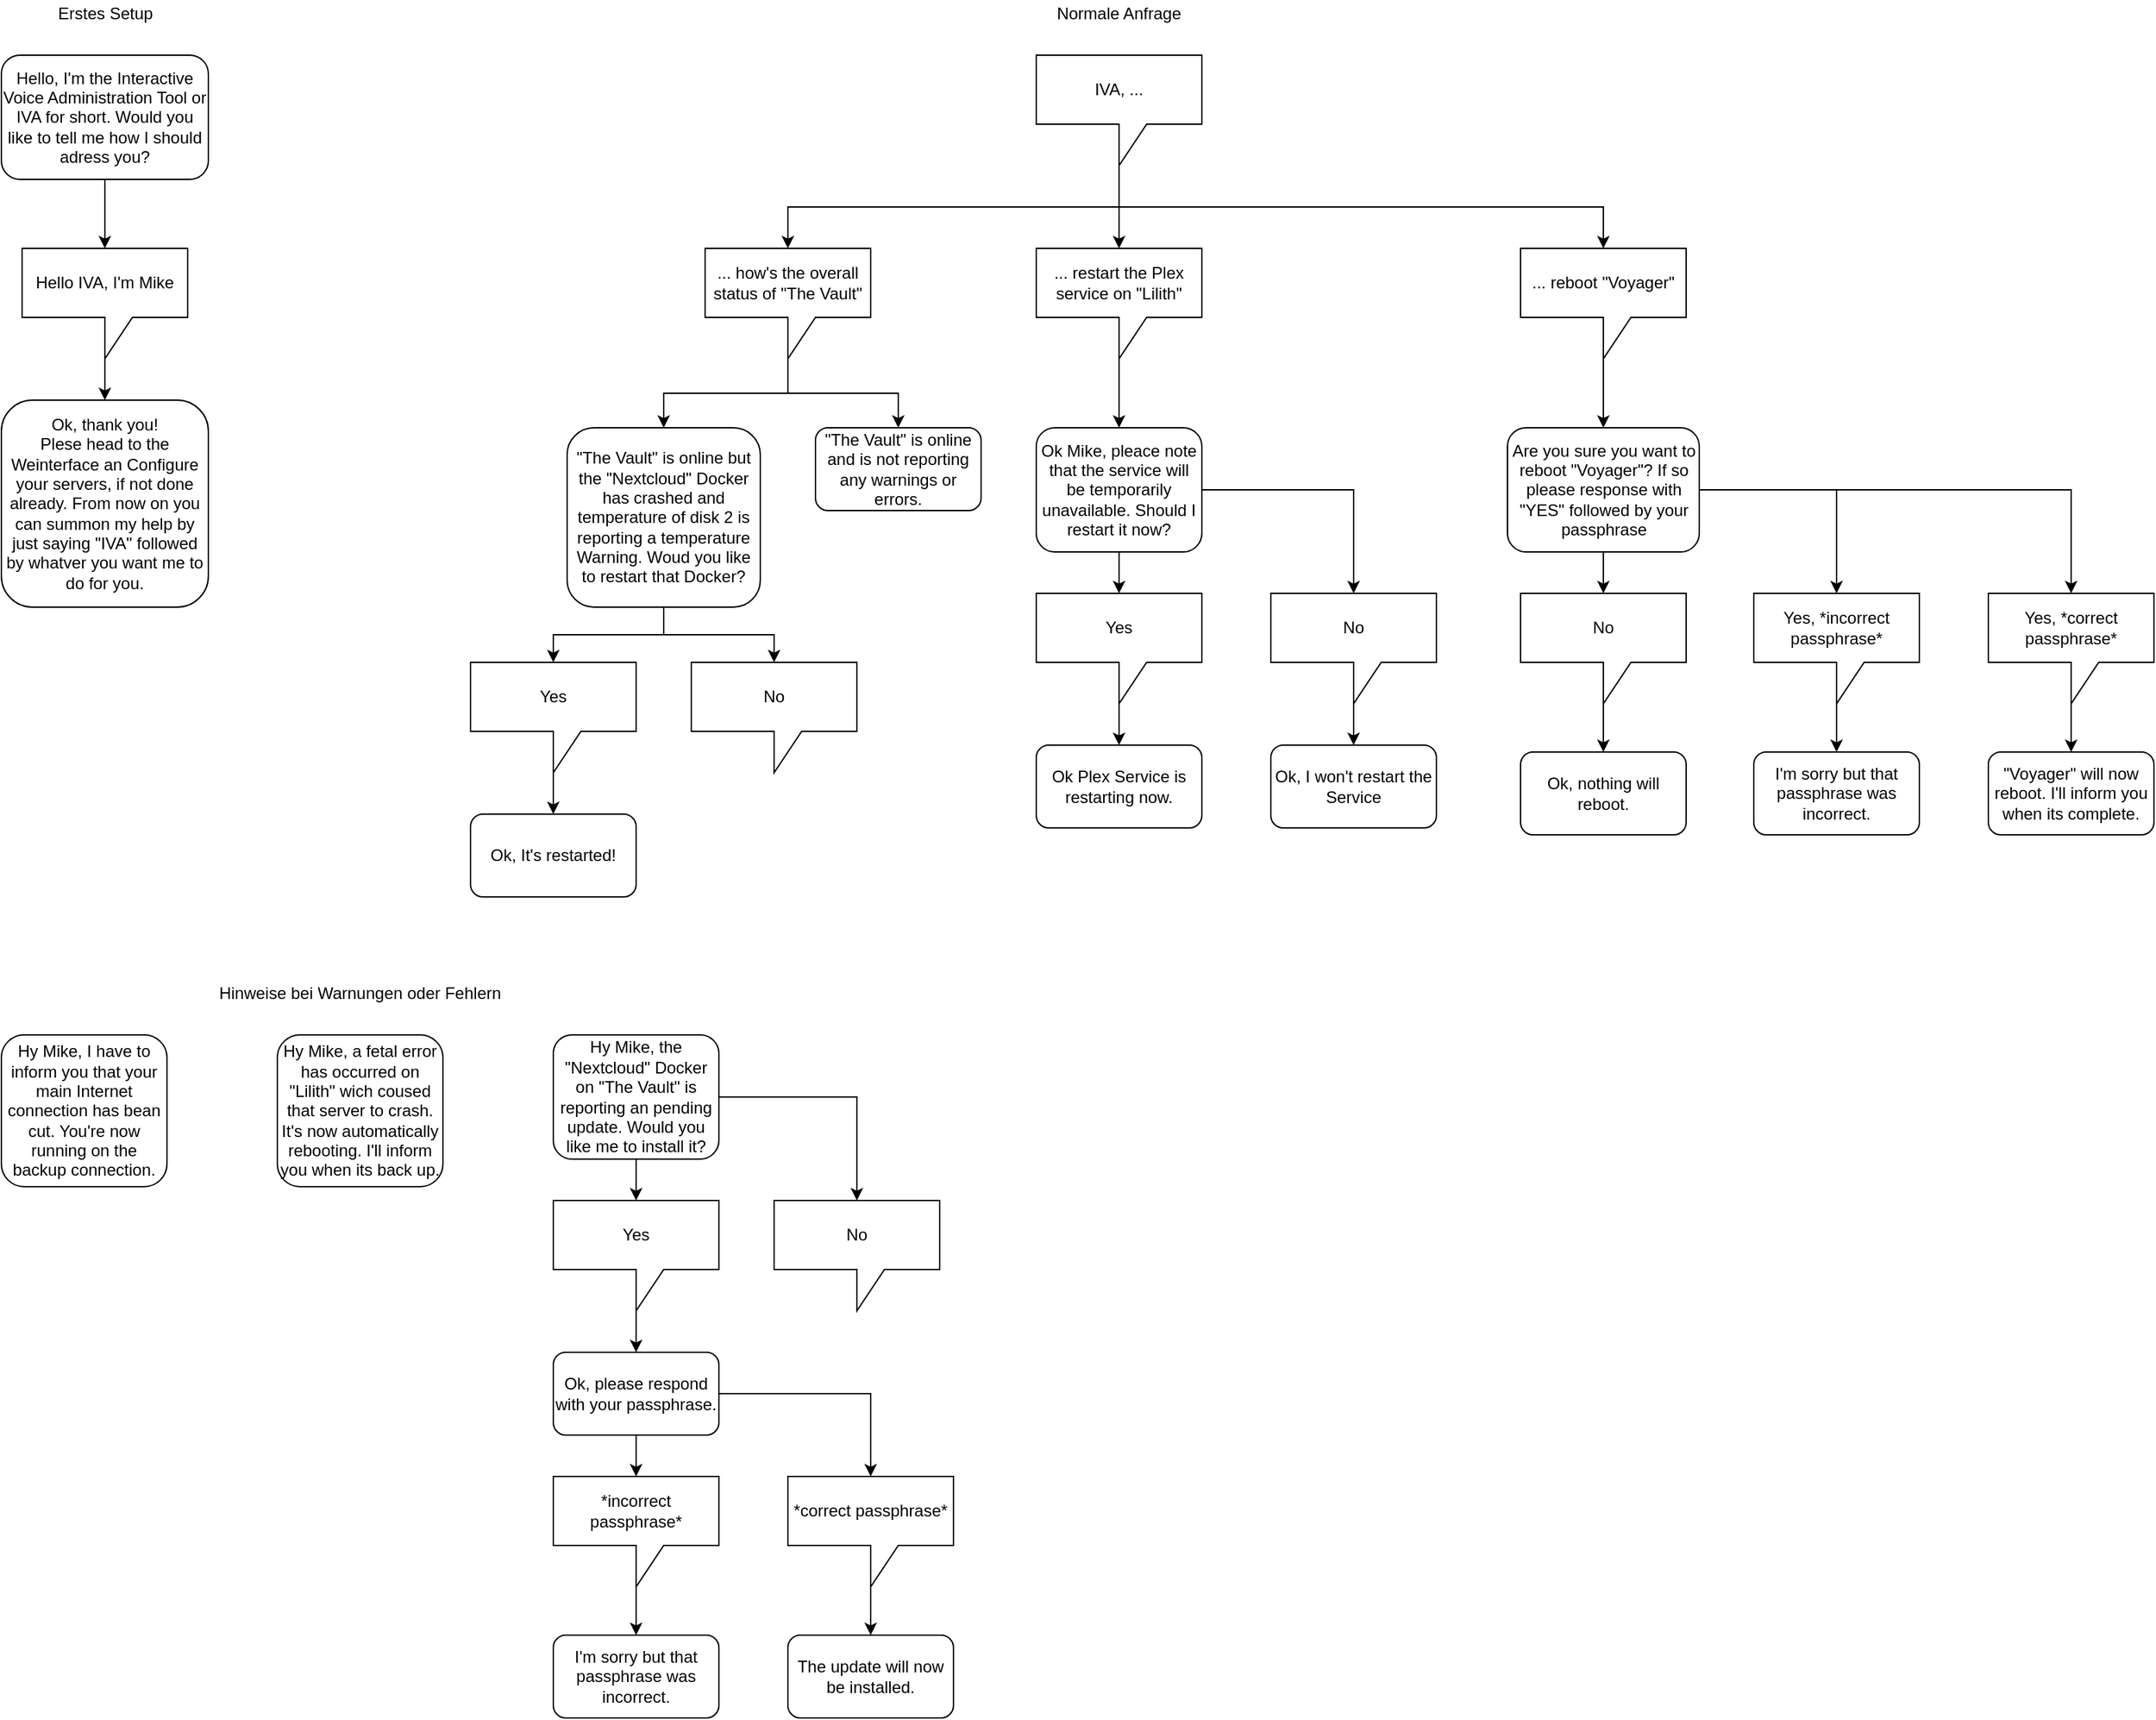 <mxfile version="13.1.11" type="device"><diagram id="C5RBs43oDa-KdzZeNtuy" name="Page-1"><mxGraphModel dx="2642" dy="1633" grid="1" gridSize="10" guides="1" tooltips="1" connect="1" arrows="1" fold="1" page="1" pageScale="1" pageWidth="827" pageHeight="1169" math="0" shadow="0"><root><mxCell id="WIyWlLk6GJQsqaUBKTNV-0"/><mxCell id="WIyWlLk6GJQsqaUBKTNV-1" parent="WIyWlLk6GJQsqaUBKTNV-0"/><mxCell id="WIyWlLk6GJQsqaUBKTNV-3" value="Hello, I'm the Interactive Voice Administration Tool or IVA for short. Would you like to tell me how I should adress you?" style="rounded=1;whiteSpace=wrap;html=1;fontSize=12;glass=0;strokeWidth=1;shadow=0;" parent="WIyWlLk6GJQsqaUBKTNV-1" vertex="1"><mxGeometry x="20" y="50" width="150" height="90" as="geometry"/></mxCell><mxCell id="RBu93jpPaYGIF6-1YUEM-1" value="&lt;div&gt;Erstes Setup&lt;/div&gt;" style="text;html=1;align=center;verticalAlign=middle;resizable=0;points=[];autosize=1;" vertex="1" parent="WIyWlLk6GJQsqaUBKTNV-1"><mxGeometry x="55" y="10" width="80" height="20" as="geometry"/></mxCell><mxCell id="RBu93jpPaYGIF6-1YUEM-2" value="Hello IVA, I'm Mike" style="shape=callout;whiteSpace=wrap;html=1;perimeter=calloutPerimeter;" vertex="1" parent="WIyWlLk6GJQsqaUBKTNV-1"><mxGeometry x="35" y="190" width="120" height="80" as="geometry"/></mxCell><mxCell id="RBu93jpPaYGIF6-1YUEM-3" value="" style="endArrow=classic;html=1;entryX=0.5;entryY=0;entryDx=0;entryDy=0;entryPerimeter=0;exitX=0.5;exitY=1;exitDx=0;exitDy=0;" edge="1" parent="WIyWlLk6GJQsqaUBKTNV-1" source="WIyWlLk6GJQsqaUBKTNV-3" target="RBu93jpPaYGIF6-1YUEM-2"><mxGeometry width="50" height="50" relative="1" as="geometry"><mxPoint x="60" y="190" as="sourcePoint"/><mxPoint x="110" y="140" as="targetPoint"/></mxGeometry></mxCell><mxCell id="RBu93jpPaYGIF6-1YUEM-4" value="&lt;div&gt;Ok, thank you!&lt;/div&gt;&lt;div&gt;Plese head to the Weinterface an Configure your servers, if not done already. From now on you can summon my help by just saying &quot;IVA&quot; followed by whatver you want me to do for you.&lt;br&gt;&lt;/div&gt;" style="rounded=1;whiteSpace=wrap;html=1;" vertex="1" parent="WIyWlLk6GJQsqaUBKTNV-1"><mxGeometry x="20" y="300" width="150" height="150" as="geometry"/></mxCell><mxCell id="RBu93jpPaYGIF6-1YUEM-5" value="Normale Anfrage" style="text;html=1;strokeColor=none;fillColor=none;align=center;verticalAlign=middle;whiteSpace=wrap;rounded=0;" vertex="1" parent="WIyWlLk6GJQsqaUBKTNV-1"><mxGeometry x="780" y="10" width="100" height="20" as="geometry"/></mxCell><mxCell id="RBu93jpPaYGIF6-1YUEM-6" value="" style="endArrow=classic;html=1;entryX=0.5;entryY=0;entryDx=0;entryDy=0;exitX=0;exitY=0;exitDx=60;exitDy=80;exitPerimeter=0;" edge="1" parent="WIyWlLk6GJQsqaUBKTNV-1" source="RBu93jpPaYGIF6-1YUEM-2" target="RBu93jpPaYGIF6-1YUEM-4"><mxGeometry width="50" height="50" relative="1" as="geometry"><mxPoint x="170" y="340" as="sourcePoint"/><mxPoint x="220" y="290" as="targetPoint"/></mxGeometry></mxCell><mxCell id="RBu93jpPaYGIF6-1YUEM-58" style="edgeStyle=orthogonalEdgeStyle;rounded=0;orthogonalLoop=1;jettySize=auto;html=1;exitX=0;exitY=0;exitDx=60;exitDy=80;exitPerimeter=0;" edge="1" parent="WIyWlLk6GJQsqaUBKTNV-1" source="RBu93jpPaYGIF6-1YUEM-7" target="RBu93jpPaYGIF6-1YUEM-8"><mxGeometry relative="1" as="geometry"/></mxCell><mxCell id="RBu93jpPaYGIF6-1YUEM-59" style="edgeStyle=orthogonalEdgeStyle;rounded=0;orthogonalLoop=1;jettySize=auto;html=1;exitX=0;exitY=0;exitDx=60;exitDy=80;exitPerimeter=0;" edge="1" parent="WIyWlLk6GJQsqaUBKTNV-1" source="RBu93jpPaYGIF6-1YUEM-7" target="RBu93jpPaYGIF6-1YUEM-9"><mxGeometry relative="1" as="geometry"/></mxCell><mxCell id="RBu93jpPaYGIF6-1YUEM-60" style="edgeStyle=orthogonalEdgeStyle;rounded=0;orthogonalLoop=1;jettySize=auto;html=1;exitX=0;exitY=0;exitDx=60;exitDy=80;exitPerimeter=0;entryX=0.5;entryY=0;entryDx=0;entryDy=0;entryPerimeter=0;" edge="1" parent="WIyWlLk6GJQsqaUBKTNV-1" source="RBu93jpPaYGIF6-1YUEM-7" target="RBu93jpPaYGIF6-1YUEM-10"><mxGeometry relative="1" as="geometry"><Array as="points"><mxPoint x="830" y="160"/><mxPoint x="590" y="160"/></Array></mxGeometry></mxCell><mxCell id="RBu93jpPaYGIF6-1YUEM-7" value="IVA, ..." style="shape=callout;whiteSpace=wrap;html=1;perimeter=calloutPerimeter;position2=0.5;" vertex="1" parent="WIyWlLk6GJQsqaUBKTNV-1"><mxGeometry x="770" y="50" width="120" height="80" as="geometry"/></mxCell><mxCell id="RBu93jpPaYGIF6-1YUEM-64" style="edgeStyle=orthogonalEdgeStyle;rounded=0;orthogonalLoop=1;jettySize=auto;html=1;exitX=0;exitY=0;exitDx=60;exitDy=80;exitPerimeter=0;" edge="1" parent="WIyWlLk6GJQsqaUBKTNV-1" source="RBu93jpPaYGIF6-1YUEM-8" target="RBu93jpPaYGIF6-1YUEM-47"><mxGeometry relative="1" as="geometry"/></mxCell><mxCell id="RBu93jpPaYGIF6-1YUEM-8" value="... restart the Plex service on &quot;Lilith&quot;" style="shape=callout;whiteSpace=wrap;html=1;perimeter=calloutPerimeter;" vertex="1" parent="WIyWlLk6GJQsqaUBKTNV-1"><mxGeometry x="770" y="190" width="120" height="80" as="geometry"/></mxCell><mxCell id="RBu93jpPaYGIF6-1YUEM-74" style="edgeStyle=orthogonalEdgeStyle;rounded=0;orthogonalLoop=1;jettySize=auto;html=1;exitX=0;exitY=0;exitDx=60;exitDy=80;exitPerimeter=0;" edge="1" parent="WIyWlLk6GJQsqaUBKTNV-1" source="RBu93jpPaYGIF6-1YUEM-9" target="RBu93jpPaYGIF6-1YUEM-48"><mxGeometry relative="1" as="geometry"/></mxCell><mxCell id="RBu93jpPaYGIF6-1YUEM-9" value="... reboot &quot;Voyager&quot;" style="shape=callout;whiteSpace=wrap;html=1;perimeter=calloutPerimeter;" vertex="1" parent="WIyWlLk6GJQsqaUBKTNV-1"><mxGeometry x="1121" y="190" width="120" height="80" as="geometry"/></mxCell><mxCell id="RBu93jpPaYGIF6-1YUEM-61" style="edgeStyle=orthogonalEdgeStyle;rounded=0;orthogonalLoop=1;jettySize=auto;html=1;exitX=0;exitY=0;exitDx=60;exitDy=80;exitPerimeter=0;entryX=0.5;entryY=0;entryDx=0;entryDy=0;" edge="1" parent="WIyWlLk6GJQsqaUBKTNV-1" source="RBu93jpPaYGIF6-1YUEM-10" target="RBu93jpPaYGIF6-1YUEM-49"><mxGeometry relative="1" as="geometry"/></mxCell><mxCell id="RBu93jpPaYGIF6-1YUEM-62" style="edgeStyle=orthogonalEdgeStyle;rounded=0;orthogonalLoop=1;jettySize=auto;html=1;exitX=0;exitY=0;exitDx=60;exitDy=80;exitPerimeter=0;" edge="1" parent="WIyWlLk6GJQsqaUBKTNV-1" source="RBu93jpPaYGIF6-1YUEM-10" target="RBu93jpPaYGIF6-1YUEM-54"><mxGeometry relative="1" as="geometry"/></mxCell><mxCell id="RBu93jpPaYGIF6-1YUEM-10" value="... how's the overall status of &quot;The Vault&quot;" style="shape=callout;whiteSpace=wrap;html=1;perimeter=calloutPerimeter;" vertex="1" parent="WIyWlLk6GJQsqaUBKTNV-1"><mxGeometry x="530" y="190" width="120" height="80" as="geometry"/></mxCell><mxCell id="RBu93jpPaYGIF6-1YUEM-67" style="edgeStyle=orthogonalEdgeStyle;rounded=0;orthogonalLoop=1;jettySize=auto;html=1;exitX=0.5;exitY=1;exitDx=0;exitDy=0;entryX=0.5;entryY=0;entryDx=0;entryDy=0;entryPerimeter=0;" edge="1" parent="WIyWlLk6GJQsqaUBKTNV-1" source="RBu93jpPaYGIF6-1YUEM-47" target="RBu93jpPaYGIF6-1YUEM-65"><mxGeometry relative="1" as="geometry"/></mxCell><mxCell id="RBu93jpPaYGIF6-1YUEM-69" style="edgeStyle=orthogonalEdgeStyle;rounded=0;orthogonalLoop=1;jettySize=auto;html=1;exitX=1;exitY=0.5;exitDx=0;exitDy=0;" edge="1" parent="WIyWlLk6GJQsqaUBKTNV-1" source="RBu93jpPaYGIF6-1YUEM-47" target="RBu93jpPaYGIF6-1YUEM-66"><mxGeometry relative="1" as="geometry"/></mxCell><mxCell id="RBu93jpPaYGIF6-1YUEM-47" value="Ok Mike, pleace note that the service will be temporarily unavailable. Should I restart it now?" style="rounded=1;whiteSpace=wrap;html=1;" vertex="1" parent="WIyWlLk6GJQsqaUBKTNV-1"><mxGeometry x="770" y="320" width="120" height="90" as="geometry"/></mxCell><mxCell id="RBu93jpPaYGIF6-1YUEM-84" style="edgeStyle=orthogonalEdgeStyle;rounded=0;orthogonalLoop=1;jettySize=auto;html=1;exitX=0.5;exitY=1;exitDx=0;exitDy=0;" edge="1" parent="WIyWlLk6GJQsqaUBKTNV-1" source="RBu93jpPaYGIF6-1YUEM-48" target="RBu93jpPaYGIF6-1YUEM-82"><mxGeometry relative="1" as="geometry"/></mxCell><mxCell id="RBu93jpPaYGIF6-1YUEM-85" style="edgeStyle=orthogonalEdgeStyle;rounded=0;orthogonalLoop=1;jettySize=auto;html=1;exitX=1;exitY=0.5;exitDx=0;exitDy=0;" edge="1" parent="WIyWlLk6GJQsqaUBKTNV-1" source="RBu93jpPaYGIF6-1YUEM-48" target="RBu93jpPaYGIF6-1YUEM-83"><mxGeometry relative="1" as="geometry"/></mxCell><mxCell id="RBu93jpPaYGIF6-1YUEM-88" style="edgeStyle=orthogonalEdgeStyle;rounded=0;orthogonalLoop=1;jettySize=auto;html=1;exitX=1;exitY=0.5;exitDx=0;exitDy=0;" edge="1" parent="WIyWlLk6GJQsqaUBKTNV-1" source="RBu93jpPaYGIF6-1YUEM-48" target="RBu93jpPaYGIF6-1YUEM-86"><mxGeometry relative="1" as="geometry"/></mxCell><mxCell id="RBu93jpPaYGIF6-1YUEM-48" value="Are you sure you want to reboot &quot;Voyager&quot;? If so please response with &quot;YES&quot; followed by your passphrase" style="rounded=1;whiteSpace=wrap;html=1;" vertex="1" parent="WIyWlLk6GJQsqaUBKTNV-1"><mxGeometry x="1111.5" y="320" width="139" height="90" as="geometry"/></mxCell><mxCell id="RBu93jpPaYGIF6-1YUEM-49" value="&quot;The Vault&quot; is online and is not reporting any warnings or errors." style="rounded=1;whiteSpace=wrap;html=1;" vertex="1" parent="WIyWlLk6GJQsqaUBKTNV-1"><mxGeometry x="610" y="320" width="120" height="60" as="geometry"/></mxCell><mxCell id="RBu93jpPaYGIF6-1YUEM-78" style="edgeStyle=orthogonalEdgeStyle;rounded=0;orthogonalLoop=1;jettySize=auto;html=1;exitX=0.5;exitY=1;exitDx=0;exitDy=0;entryX=0.5;entryY=0;entryDx=0;entryDy=0;entryPerimeter=0;" edge="1" parent="WIyWlLk6GJQsqaUBKTNV-1" source="RBu93jpPaYGIF6-1YUEM-54" target="RBu93jpPaYGIF6-1YUEM-77"><mxGeometry relative="1" as="geometry"/></mxCell><mxCell id="RBu93jpPaYGIF6-1YUEM-79" style="edgeStyle=orthogonalEdgeStyle;rounded=0;orthogonalLoop=1;jettySize=auto;html=1;exitX=0.5;exitY=1;exitDx=0;exitDy=0;" edge="1" parent="WIyWlLk6GJQsqaUBKTNV-1" source="RBu93jpPaYGIF6-1YUEM-54" target="RBu93jpPaYGIF6-1YUEM-76"><mxGeometry relative="1" as="geometry"/></mxCell><mxCell id="RBu93jpPaYGIF6-1YUEM-54" value="&quot;The Vault&quot; is online but the &quot;Nextcloud&quot; Docker has crashed and temperature of disk 2 is reporting a temperature Warning. Woud you like to restart that Docker?" style="rounded=1;whiteSpace=wrap;html=1;" vertex="1" parent="WIyWlLk6GJQsqaUBKTNV-1"><mxGeometry x="430" y="320" width="140" height="130" as="geometry"/></mxCell><mxCell id="RBu93jpPaYGIF6-1YUEM-72" style="edgeStyle=orthogonalEdgeStyle;rounded=0;orthogonalLoop=1;jettySize=auto;html=1;exitX=0;exitY=0;exitDx=60;exitDy=80;exitPerimeter=0;" edge="1" parent="WIyWlLk6GJQsqaUBKTNV-1" source="RBu93jpPaYGIF6-1YUEM-65" target="RBu93jpPaYGIF6-1YUEM-71"><mxGeometry relative="1" as="geometry"/></mxCell><mxCell id="RBu93jpPaYGIF6-1YUEM-65" value="Yes" style="shape=callout;whiteSpace=wrap;html=1;perimeter=calloutPerimeter;" vertex="1" parent="WIyWlLk6GJQsqaUBKTNV-1"><mxGeometry x="770" y="440" width="120" height="80" as="geometry"/></mxCell><mxCell id="RBu93jpPaYGIF6-1YUEM-73" style="edgeStyle=orthogonalEdgeStyle;rounded=0;orthogonalLoop=1;jettySize=auto;html=1;exitX=0;exitY=0;exitDx=60;exitDy=80;exitPerimeter=0;" edge="1" parent="WIyWlLk6GJQsqaUBKTNV-1" source="RBu93jpPaYGIF6-1YUEM-66" target="RBu93jpPaYGIF6-1YUEM-70"><mxGeometry relative="1" as="geometry"/></mxCell><mxCell id="RBu93jpPaYGIF6-1YUEM-66" value="No" style="shape=callout;whiteSpace=wrap;html=1;perimeter=calloutPerimeter;" vertex="1" parent="WIyWlLk6GJQsqaUBKTNV-1"><mxGeometry x="940" y="440" width="120" height="80" as="geometry"/></mxCell><mxCell id="RBu93jpPaYGIF6-1YUEM-70" value="Ok, I won't restart the Service" style="rounded=1;whiteSpace=wrap;html=1;" vertex="1" parent="WIyWlLk6GJQsqaUBKTNV-1"><mxGeometry x="940" y="550" width="120" height="60" as="geometry"/></mxCell><mxCell id="RBu93jpPaYGIF6-1YUEM-71" value="Ok Plex Service is restarting now." style="rounded=1;whiteSpace=wrap;html=1;" vertex="1" parent="WIyWlLk6GJQsqaUBKTNV-1"><mxGeometry x="770" y="550" width="120" height="60" as="geometry"/></mxCell><mxCell id="RBu93jpPaYGIF6-1YUEM-76" value="No" style="shape=callout;whiteSpace=wrap;html=1;perimeter=calloutPerimeter;" vertex="1" parent="WIyWlLk6GJQsqaUBKTNV-1"><mxGeometry x="520" y="490" width="120" height="80" as="geometry"/></mxCell><mxCell id="RBu93jpPaYGIF6-1YUEM-81" style="edgeStyle=orthogonalEdgeStyle;rounded=0;orthogonalLoop=1;jettySize=auto;html=1;exitX=0;exitY=0;exitDx=60;exitDy=80;exitPerimeter=0;entryX=0.5;entryY=0;entryDx=0;entryDy=0;" edge="1" parent="WIyWlLk6GJQsqaUBKTNV-1" source="RBu93jpPaYGIF6-1YUEM-77" target="RBu93jpPaYGIF6-1YUEM-80"><mxGeometry relative="1" as="geometry"/></mxCell><mxCell id="RBu93jpPaYGIF6-1YUEM-77" value="Yes" style="shape=callout;whiteSpace=wrap;html=1;perimeter=calloutPerimeter;" vertex="1" parent="WIyWlLk6GJQsqaUBKTNV-1"><mxGeometry x="360" y="490" width="120" height="80" as="geometry"/></mxCell><mxCell id="RBu93jpPaYGIF6-1YUEM-80" value="Ok, It's restarted!" style="rounded=1;whiteSpace=wrap;html=1;" vertex="1" parent="WIyWlLk6GJQsqaUBKTNV-1"><mxGeometry x="360" y="600" width="120" height="60" as="geometry"/></mxCell><mxCell id="RBu93jpPaYGIF6-1YUEM-92" style="edgeStyle=orthogonalEdgeStyle;rounded=0;orthogonalLoop=1;jettySize=auto;html=1;exitX=0;exitY=0;exitDx=60;exitDy=80;exitPerimeter=0;entryX=0.5;entryY=0;entryDx=0;entryDy=0;" edge="1" parent="WIyWlLk6GJQsqaUBKTNV-1" source="RBu93jpPaYGIF6-1YUEM-82" target="RBu93jpPaYGIF6-1YUEM-89"><mxGeometry relative="1" as="geometry"/></mxCell><mxCell id="RBu93jpPaYGIF6-1YUEM-82" value="No" style="shape=callout;whiteSpace=wrap;html=1;perimeter=calloutPerimeter;" vertex="1" parent="WIyWlLk6GJQsqaUBKTNV-1"><mxGeometry x="1121" y="440" width="120" height="80" as="geometry"/></mxCell><mxCell id="RBu93jpPaYGIF6-1YUEM-94" style="edgeStyle=orthogonalEdgeStyle;rounded=0;orthogonalLoop=1;jettySize=auto;html=1;exitX=0;exitY=0;exitDx=60;exitDy=80;exitPerimeter=0;" edge="1" parent="WIyWlLk6GJQsqaUBKTNV-1" source="RBu93jpPaYGIF6-1YUEM-83" target="RBu93jpPaYGIF6-1YUEM-91"><mxGeometry relative="1" as="geometry"/></mxCell><mxCell id="RBu93jpPaYGIF6-1YUEM-83" value="Yes, *correct passphrase*" style="shape=callout;whiteSpace=wrap;html=1;perimeter=calloutPerimeter;" vertex="1" parent="WIyWlLk6GJQsqaUBKTNV-1"><mxGeometry x="1460" y="440" width="120" height="80" as="geometry"/></mxCell><mxCell id="RBu93jpPaYGIF6-1YUEM-93" style="edgeStyle=orthogonalEdgeStyle;rounded=0;orthogonalLoop=1;jettySize=auto;html=1;exitX=0;exitY=0;exitDx=60;exitDy=80;exitPerimeter=0;" edge="1" parent="WIyWlLk6GJQsqaUBKTNV-1" source="RBu93jpPaYGIF6-1YUEM-86" target="RBu93jpPaYGIF6-1YUEM-90"><mxGeometry relative="1" as="geometry"/></mxCell><mxCell id="RBu93jpPaYGIF6-1YUEM-86" value="Yes, *incorrect passphrase*" style="shape=callout;whiteSpace=wrap;html=1;perimeter=calloutPerimeter;" vertex="1" parent="WIyWlLk6GJQsqaUBKTNV-1"><mxGeometry x="1290" y="440" width="120" height="80" as="geometry"/></mxCell><mxCell id="RBu93jpPaYGIF6-1YUEM-89" value="Ok, nothing will reboot." style="rounded=1;whiteSpace=wrap;html=1;" vertex="1" parent="WIyWlLk6GJQsqaUBKTNV-1"><mxGeometry x="1121" y="555" width="120" height="60" as="geometry"/></mxCell><mxCell id="RBu93jpPaYGIF6-1YUEM-90" value="I'm sorry but that passphrase was incorrect." style="rounded=1;whiteSpace=wrap;html=1;" vertex="1" parent="WIyWlLk6GJQsqaUBKTNV-1"><mxGeometry x="1290" y="555" width="120" height="60" as="geometry"/></mxCell><mxCell id="RBu93jpPaYGIF6-1YUEM-91" value="&quot;Voyager&quot; will now reboot. I'll inform you when its complete." style="rounded=1;whiteSpace=wrap;html=1;" vertex="1" parent="WIyWlLk6GJQsqaUBKTNV-1"><mxGeometry x="1460" y="555" width="120" height="60" as="geometry"/></mxCell><mxCell id="RBu93jpPaYGIF6-1YUEM-95" value="Hy Mike, a fetal error has occurred on &quot;Lilith&quot; wich coused that server to crash. It's now automatically rebooting. I'll inform you when its back up." style="rounded=1;whiteSpace=wrap;html=1;" vertex="1" parent="WIyWlLk6GJQsqaUBKTNV-1"><mxGeometry x="220" y="760" width="120" height="110" as="geometry"/></mxCell><mxCell id="RBu93jpPaYGIF6-1YUEM-96" value="Hy Mike, I have to inform you that your main Internet connection has bean cut. You're now running on the backup connection." style="rounded=1;whiteSpace=wrap;html=1;" vertex="1" parent="WIyWlLk6GJQsqaUBKTNV-1"><mxGeometry x="20" y="760" width="120" height="110" as="geometry"/></mxCell><mxCell id="RBu93jpPaYGIF6-1YUEM-103" style="edgeStyle=orthogonalEdgeStyle;rounded=0;orthogonalLoop=1;jettySize=auto;html=1;exitX=0.5;exitY=1;exitDx=0;exitDy=0;entryX=0.5;entryY=0;entryDx=0;entryDy=0;entryPerimeter=0;" edge="1" parent="WIyWlLk6GJQsqaUBKTNV-1" source="RBu93jpPaYGIF6-1YUEM-97" target="RBu93jpPaYGIF6-1YUEM-102"><mxGeometry relative="1" as="geometry"/></mxCell><mxCell id="RBu93jpPaYGIF6-1YUEM-104" style="edgeStyle=orthogonalEdgeStyle;rounded=0;orthogonalLoop=1;jettySize=auto;html=1;exitX=1;exitY=0.5;exitDx=0;exitDy=0;" edge="1" parent="WIyWlLk6GJQsqaUBKTNV-1" source="RBu93jpPaYGIF6-1YUEM-97" target="RBu93jpPaYGIF6-1YUEM-101"><mxGeometry relative="1" as="geometry"/></mxCell><mxCell id="RBu93jpPaYGIF6-1YUEM-97" value="Hy Mike, the &quot;Nextcloud&quot; Docker on &quot;The Vault&quot; is reporting an pending update. Would you like me to install it?" style="rounded=1;whiteSpace=wrap;html=1;" vertex="1" parent="WIyWlLk6GJQsqaUBKTNV-1"><mxGeometry x="420" y="760" width="120" height="90" as="geometry"/></mxCell><mxCell id="RBu93jpPaYGIF6-1YUEM-98" value="&lt;div&gt;Hinweise bei Warnungen oder Fehlern&lt;/div&gt;" style="text;html=1;strokeColor=none;fillColor=none;align=center;verticalAlign=middle;whiteSpace=wrap;rounded=0;" vertex="1" parent="WIyWlLk6GJQsqaUBKTNV-1"><mxGeometry x="170" y="720" width="220" height="20" as="geometry"/></mxCell><mxCell id="RBu93jpPaYGIF6-1YUEM-101" value="No" style="shape=callout;whiteSpace=wrap;html=1;perimeter=calloutPerimeter;" vertex="1" parent="WIyWlLk6GJQsqaUBKTNV-1"><mxGeometry x="580" y="880" width="120" height="80" as="geometry"/></mxCell><mxCell id="RBu93jpPaYGIF6-1YUEM-106" style="edgeStyle=orthogonalEdgeStyle;rounded=0;orthogonalLoop=1;jettySize=auto;html=1;exitX=0;exitY=0;exitDx=60;exitDy=80;exitPerimeter=0;" edge="1" parent="WIyWlLk6GJQsqaUBKTNV-1" source="RBu93jpPaYGIF6-1YUEM-102" target="RBu93jpPaYGIF6-1YUEM-105"><mxGeometry relative="1" as="geometry"/></mxCell><mxCell id="RBu93jpPaYGIF6-1YUEM-102" value="Yes" style="shape=callout;whiteSpace=wrap;html=1;perimeter=calloutPerimeter;" vertex="1" parent="WIyWlLk6GJQsqaUBKTNV-1"><mxGeometry x="420" y="880" width="120" height="80" as="geometry"/></mxCell><mxCell id="RBu93jpPaYGIF6-1YUEM-113" style="edgeStyle=orthogonalEdgeStyle;rounded=0;orthogonalLoop=1;jettySize=auto;html=1;exitX=0.5;exitY=1;exitDx=0;exitDy=0;" edge="1" parent="WIyWlLk6GJQsqaUBKTNV-1" source="RBu93jpPaYGIF6-1YUEM-105" target="RBu93jpPaYGIF6-1YUEM-110"><mxGeometry relative="1" as="geometry"/></mxCell><mxCell id="RBu93jpPaYGIF6-1YUEM-114" style="edgeStyle=orthogonalEdgeStyle;rounded=0;orthogonalLoop=1;jettySize=auto;html=1;exitX=1;exitY=0.5;exitDx=0;exitDy=0;" edge="1" parent="WIyWlLk6GJQsqaUBKTNV-1" source="RBu93jpPaYGIF6-1YUEM-105" target="RBu93jpPaYGIF6-1YUEM-108"><mxGeometry relative="1" as="geometry"/></mxCell><mxCell id="RBu93jpPaYGIF6-1YUEM-105" value="Ok, please respond with your passphrase." style="rounded=1;whiteSpace=wrap;html=1;" vertex="1" parent="WIyWlLk6GJQsqaUBKTNV-1"><mxGeometry x="420" y="990" width="120" height="60" as="geometry"/></mxCell><mxCell id="RBu93jpPaYGIF6-1YUEM-107" style="edgeStyle=orthogonalEdgeStyle;rounded=0;orthogonalLoop=1;jettySize=auto;html=1;exitX=0;exitY=0;exitDx=60;exitDy=80;exitPerimeter=0;" edge="1" source="RBu93jpPaYGIF6-1YUEM-108" target="RBu93jpPaYGIF6-1YUEM-112" parent="WIyWlLk6GJQsqaUBKTNV-1"><mxGeometry relative="1" as="geometry"/></mxCell><mxCell id="RBu93jpPaYGIF6-1YUEM-108" value="*correct passphrase*" style="shape=callout;whiteSpace=wrap;html=1;perimeter=calloutPerimeter;" vertex="1" parent="WIyWlLk6GJQsqaUBKTNV-1"><mxGeometry x="590" y="1080" width="120" height="80" as="geometry"/></mxCell><mxCell id="RBu93jpPaYGIF6-1YUEM-109" style="edgeStyle=orthogonalEdgeStyle;rounded=0;orthogonalLoop=1;jettySize=auto;html=1;exitX=0;exitY=0;exitDx=60;exitDy=80;exitPerimeter=0;" edge="1" source="RBu93jpPaYGIF6-1YUEM-110" target="RBu93jpPaYGIF6-1YUEM-111" parent="WIyWlLk6GJQsqaUBKTNV-1"><mxGeometry relative="1" as="geometry"/></mxCell><mxCell id="RBu93jpPaYGIF6-1YUEM-110" value="*incorrect passphrase*" style="shape=callout;whiteSpace=wrap;html=1;perimeter=calloutPerimeter;" vertex="1" parent="WIyWlLk6GJQsqaUBKTNV-1"><mxGeometry x="420" y="1080" width="120" height="80" as="geometry"/></mxCell><mxCell id="RBu93jpPaYGIF6-1YUEM-111" value="I'm sorry but that passphrase was incorrect." style="rounded=1;whiteSpace=wrap;html=1;" vertex="1" parent="WIyWlLk6GJQsqaUBKTNV-1"><mxGeometry x="420" y="1195" width="120" height="60" as="geometry"/></mxCell><mxCell id="RBu93jpPaYGIF6-1YUEM-112" value="The update will now be installed." style="rounded=1;whiteSpace=wrap;html=1;" vertex="1" parent="WIyWlLk6GJQsqaUBKTNV-1"><mxGeometry x="590" y="1195" width="120" height="60" as="geometry"/></mxCell></root></mxGraphModel></diagram></mxfile>